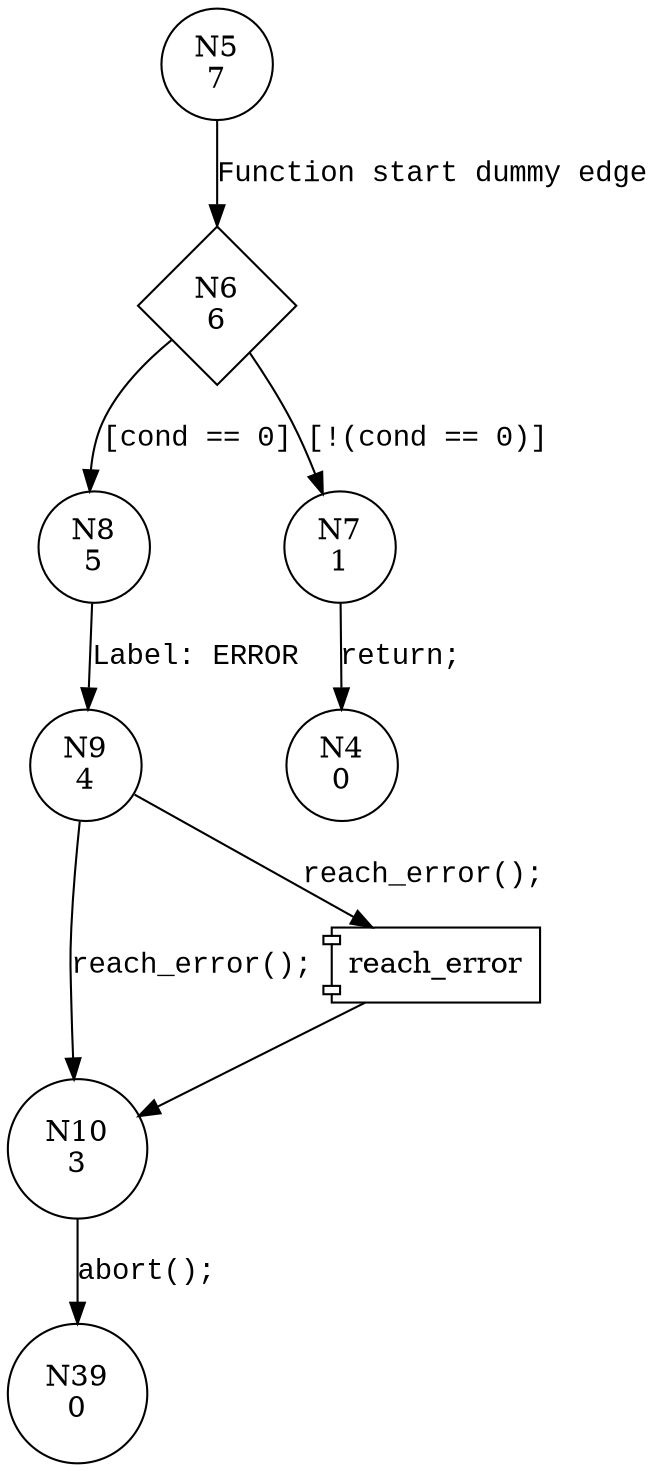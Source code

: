 digraph __VERIFIER_assert {
5 [shape="circle" label="N5\n7"]
6 [shape="diamond" label="N6\n6"]
8 [shape="circle" label="N8\n5"]
7 [shape="circle" label="N7\n1"]
9 [shape="circle" label="N9\n4"]
10 [shape="circle" label="N10\n3"]
39 [shape="circle" label="N39\n0"]
4 [shape="circle" label="N4\n0"]
5 -> 6 [label="Function start dummy edge" fontname="Courier New"]
6 -> 8 [label="[cond == 0]" fontname="Courier New"]
6 -> 7 [label="[!(cond == 0)]" fontname="Courier New"]
8 -> 9 [label="Label: ERROR" fontname="Courier New"]
100003 [shape="component" label="reach_error"]
9 -> 100003 [label="reach_error();" fontname="Courier New"]
100003 -> 10 [label="" fontname="Courier New"]
9 -> 10 [label="reach_error();" fontname="Courier New"]
10 -> 39 [label="abort();" fontname="Courier New"]
7 -> 4 [label="return;" fontname="Courier New"]
}